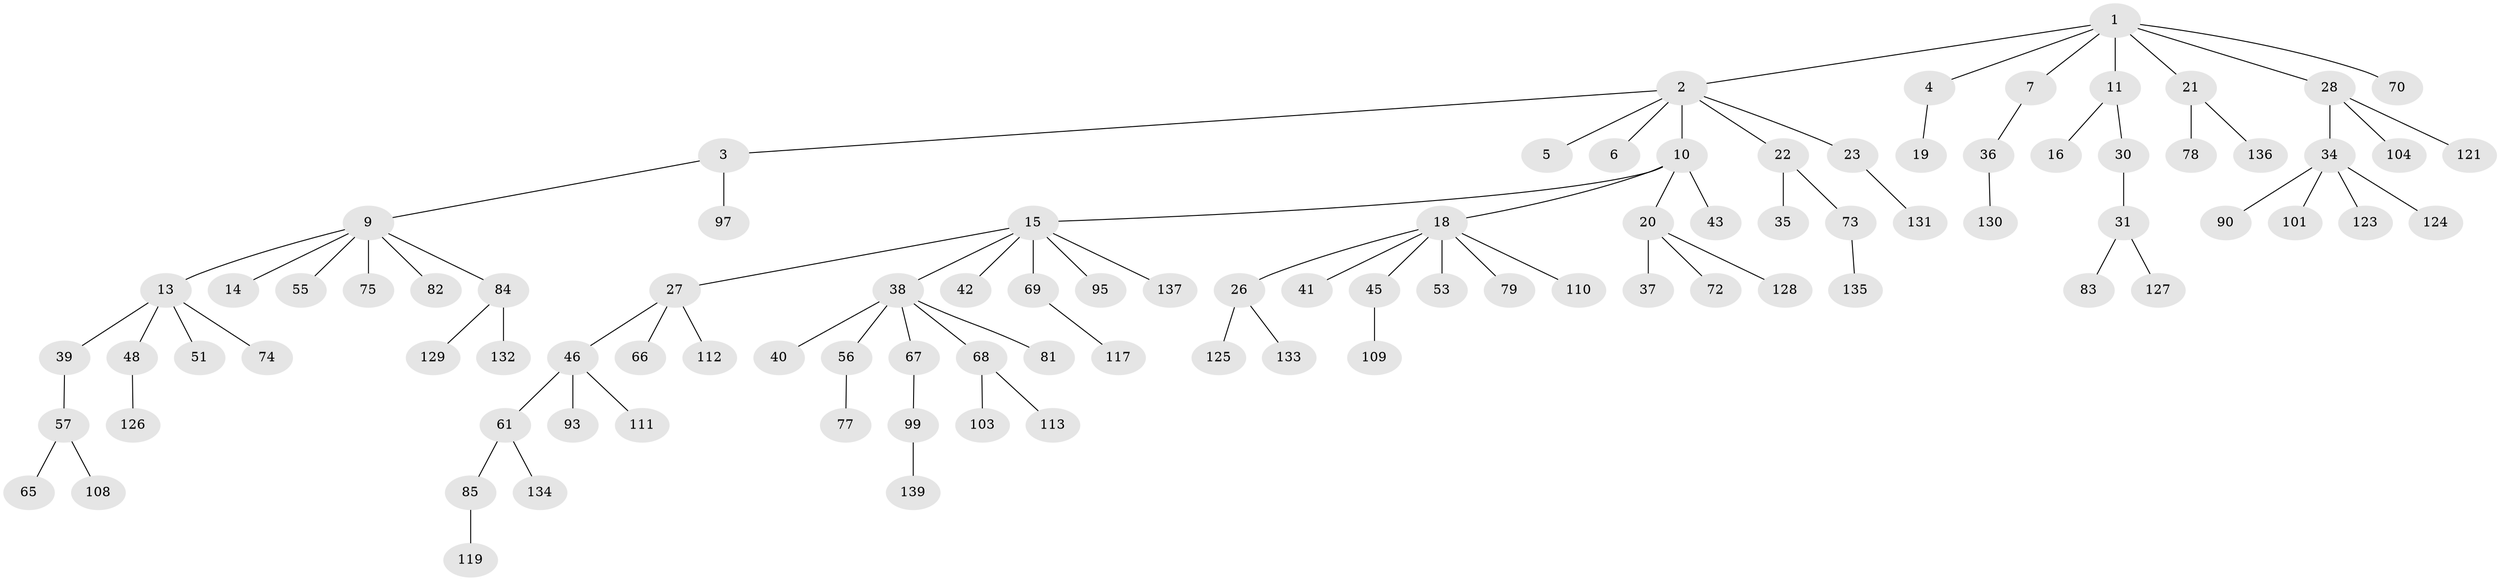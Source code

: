 // Generated by graph-tools (version 1.1) at 2025/24/03/03/25 07:24:07]
// undirected, 95 vertices, 94 edges
graph export_dot {
graph [start="1"]
  node [color=gray90,style=filled];
  1 [super="+25"];
  2 [super="+17"];
  3 [super="+24"];
  4 [super="+8"];
  5 [super="+32"];
  6 [super="+47"];
  7 [super="+91"];
  9 [super="+12"];
  10;
  11 [super="+52"];
  13 [super="+64"];
  14;
  15 [super="+29"];
  16;
  18 [super="+44"];
  19 [super="+58"];
  20 [super="+96"];
  21 [super="+120"];
  22 [super="+122"];
  23 [super="+106"];
  26 [super="+63"];
  27 [super="+62"];
  28 [super="+33"];
  30;
  31 [super="+71"];
  34 [super="+54"];
  35 [super="+87"];
  36 [super="+114"];
  37 [super="+102"];
  38 [super="+49"];
  39;
  40;
  41;
  42;
  43 [super="+98"];
  45 [super="+50"];
  46 [super="+80"];
  48 [super="+88"];
  51 [super="+60"];
  53 [super="+59"];
  55;
  56 [super="+118"];
  57 [super="+100"];
  61 [super="+86"];
  65;
  66;
  67 [super="+92"];
  68 [super="+105"];
  69;
  70;
  72 [super="+89"];
  73;
  74;
  75 [super="+76"];
  77;
  78;
  79;
  81;
  82;
  83;
  84 [super="+116"];
  85 [super="+94"];
  90;
  93;
  95;
  97;
  99 [super="+115"];
  101;
  103;
  104 [super="+107"];
  108;
  109;
  110;
  111;
  112;
  113;
  117;
  119;
  121;
  123 [super="+138"];
  124;
  125;
  126;
  127;
  128;
  129;
  130;
  131;
  132;
  133;
  134;
  135;
  136;
  137;
  139;
  1 -- 2;
  1 -- 4;
  1 -- 7;
  1 -- 11;
  1 -- 21;
  1 -- 28;
  1 -- 70;
  2 -- 3;
  2 -- 5;
  2 -- 6;
  2 -- 10;
  2 -- 22;
  2 -- 23;
  3 -- 9;
  3 -- 97;
  4 -- 19;
  7 -- 36;
  9 -- 13;
  9 -- 75;
  9 -- 82;
  9 -- 84;
  9 -- 14;
  9 -- 55;
  10 -- 15;
  10 -- 18;
  10 -- 20;
  10 -- 43;
  11 -- 16;
  11 -- 30;
  13 -- 39;
  13 -- 48;
  13 -- 51;
  13 -- 74;
  15 -- 27;
  15 -- 38;
  15 -- 42;
  15 -- 95;
  15 -- 137;
  15 -- 69;
  18 -- 26;
  18 -- 41;
  18 -- 45;
  18 -- 53;
  18 -- 110;
  18 -- 79;
  20 -- 37;
  20 -- 72;
  20 -- 128;
  21 -- 78;
  21 -- 136;
  22 -- 35;
  22 -- 73;
  23 -- 131;
  26 -- 125;
  26 -- 133;
  27 -- 46;
  27 -- 66;
  27 -- 112;
  28 -- 34;
  28 -- 104;
  28 -- 121;
  30 -- 31;
  31 -- 127;
  31 -- 83;
  34 -- 90;
  34 -- 124;
  34 -- 123;
  34 -- 101;
  36 -- 130;
  38 -- 40;
  38 -- 81;
  38 -- 67;
  38 -- 68;
  38 -- 56;
  39 -- 57;
  45 -- 109;
  46 -- 61;
  46 -- 93;
  46 -- 111;
  48 -- 126;
  56 -- 77;
  57 -- 65;
  57 -- 108;
  61 -- 85;
  61 -- 134;
  67 -- 99;
  68 -- 103;
  68 -- 113;
  69 -- 117;
  73 -- 135;
  84 -- 129;
  84 -- 132;
  85 -- 119;
  99 -- 139;
}
